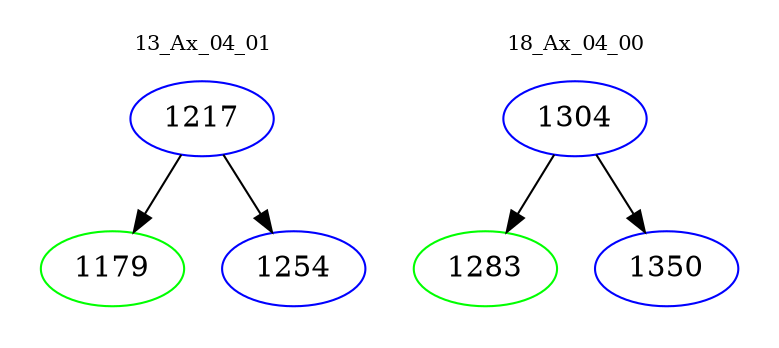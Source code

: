 digraph{
subgraph cluster_0 {
color = white
label = "13_Ax_04_01";
fontsize=10;
T0_1217 [label="1217", color="blue"]
T0_1217 -> T0_1179 [color="black"]
T0_1179 [label="1179", color="green"]
T0_1217 -> T0_1254 [color="black"]
T0_1254 [label="1254", color="blue"]
}
subgraph cluster_1 {
color = white
label = "18_Ax_04_00";
fontsize=10;
T1_1304 [label="1304", color="blue"]
T1_1304 -> T1_1283 [color="black"]
T1_1283 [label="1283", color="green"]
T1_1304 -> T1_1350 [color="black"]
T1_1350 [label="1350", color="blue"]
}
}
